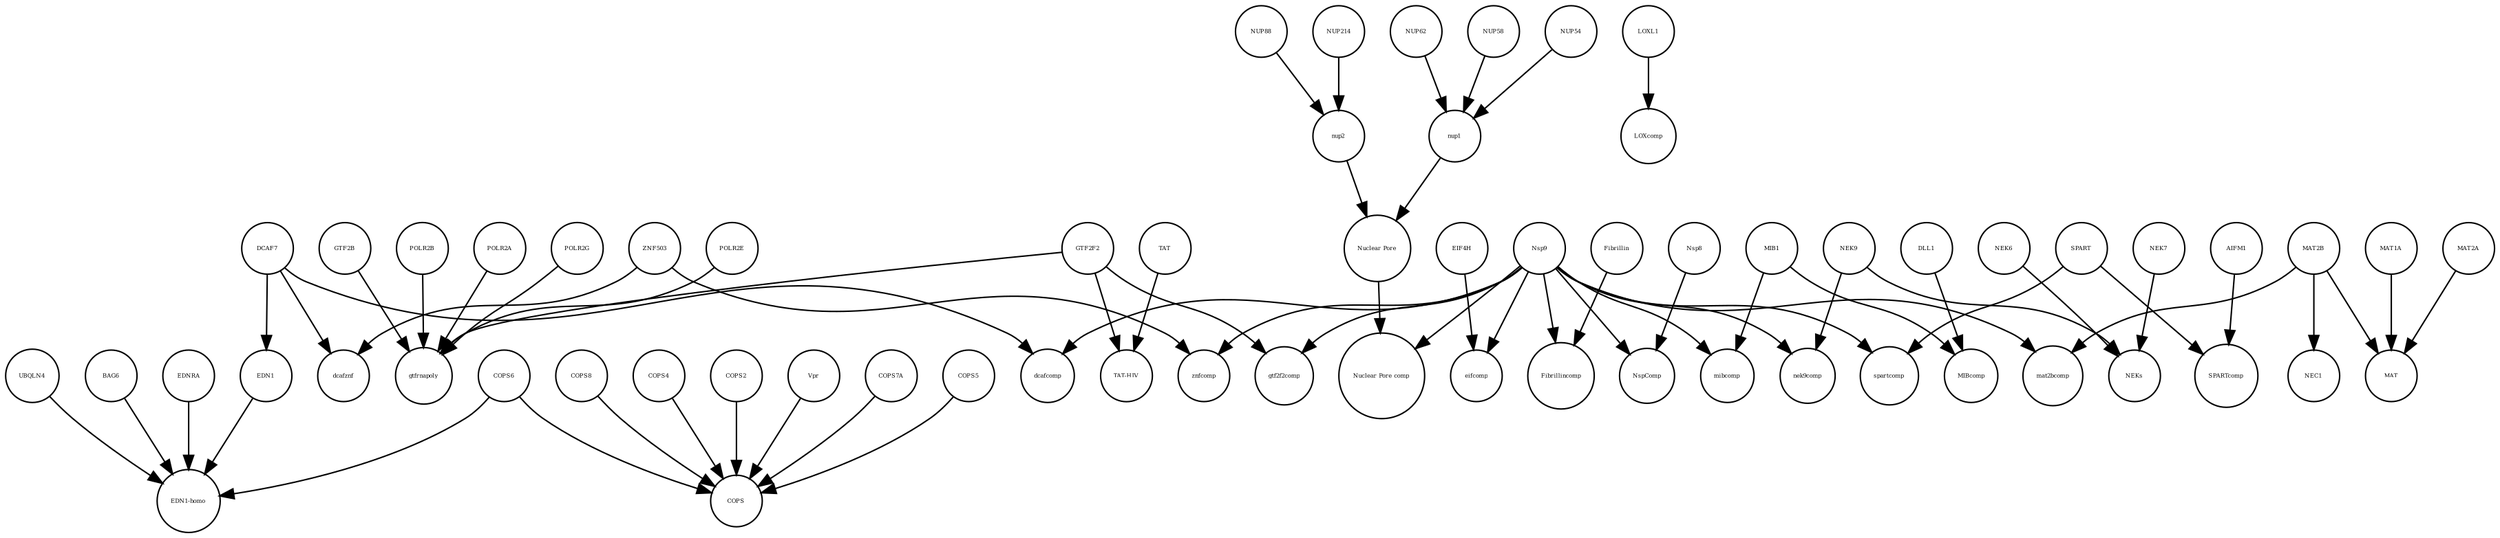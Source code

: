 strict digraph  {
"Nuclear Pore" [annotation="", bipartite=0, cls=complex, fontsize=4, label="Nuclear Pore", shape=circle];
MIBcomp [annotation="", bipartite=0, cls=complex, fontsize=4, label=MIBcomp, shape=circle];
nup2 [annotation="", bipartite=0, cls=complex, fontsize=4, label=nup2, shape=circle];
Nsp9 [annotation="urn_miriam_uniprot_P0DTD1|urn_miriam_ncbiprotein_YP_009725305", bipartite=0, cls=macromolecule, fontsize=4, label=Nsp9, shape=circle];
SPARTcomp [annotation="", bipartite=0, cls=complex, fontsize=4, label=SPARTcomp, shape=circle];
MAT1A [annotation="", bipartite=0, cls=macromolecule, fontsize=4, label=MAT1A, shape=circle];
ZNF503 [annotation=urn_miriam_uniprot_Q96F45, bipartite=0, cls=macromolecule, fontsize=4, label=ZNF503, shape=circle];
"EDN1-homo" [annotation="", bipartite=0, cls=complex, fontsize=4, label="EDN1-homo", shape=circle];
NUP88 [annotation="urn_miriam_uniprot_Q99567|urn_miriam_pubmed_30543681", bipartite=0, cls=macromolecule, fontsize=4, label=NUP88, shape=circle];
TAT [annotation="", bipartite=0, cls=macromolecule, fontsize=4, label=TAT, shape=circle];
COPS [annotation="", bipartite=0, cls=complex, fontsize=4, label=COPS, shape=circle];
DLL1 [annotation="", bipartite=0, cls=macromolecule, fontsize=4, label=DLL1, shape=circle];
gtfrnapoly [annotation="", bipartite=0, cls=complex, fontsize=4, label=gtfrnapoly, shape=circle];
COPS8 [annotation="", bipartite=0, cls=macromolecule, fontsize=4, label=COPS8, shape=circle];
NUP214 [annotation=urn_miriam_uniprot_P35658, bipartite=0, cls=macromolecule, fontsize=4, label=NUP214, shape=circle];
"TAT-HIV" [annotation="", bipartite=0, cls=complex, fontsize=4, label="TAT-HIV", shape=circle];
dcafcomp [annotation="", bipartite=0, cls=complex, fontsize=4, label=dcafcomp, shape=circle];
SPART [annotation=urn_miriam_uniprot_Q8N0X7, bipartite=0, cls=macromolecule, fontsize=4, label=SPART, shape=circle];
POLR2B [annotation="", bipartite=0, cls=macromolecule, fontsize=4, label=POLR2B, shape=circle];
COPS4 [annotation="", bipartite=0, cls=macromolecule, fontsize=4, label=COPS4, shape=circle];
LOXL1 [annotation="", bipartite=0, cls=macromolecule, fontsize=4, label=LOXL1, shape=circle];
BAG6 [annotation="", bipartite=0, cls=macromolecule, fontsize=4, label=BAG6, shape=circle];
eifcomp [annotation="", bipartite=0, cls=complex, fontsize=4, label=eifcomp, shape=circle];
gtf2f2comp [annotation="", bipartite=0, cls=complex, fontsize=4, label=gtf2f2comp, shape=circle];
NEKs [annotation="", bipartite=0, cls=complex, fontsize=4, label=NEKs, shape=circle];
Fibrillincomp [annotation="", bipartite=0, cls=complex, fontsize=4, label=Fibrillincomp, shape=circle];
COPS2 [annotation="", bipartite=0, cls=macromolecule, fontsize=4, label=COPS2, shape=circle];
GTF2B [annotation="", bipartite=0, cls=macromolecule, fontsize=4, label=GTF2B, shape=circle];
Vpr [annotation="", bipartite=0, cls=macromolecule, fontsize=4, label=Vpr, shape=circle];
EDNRA [annotation="", bipartite=0, cls=macromolecule, fontsize=4, label=EDNRA, shape=circle];
NUP58 [annotation=urn_miriam_uniprot_Q9BVL2, bipartite=0, cls=macromolecule, fontsize=4, label=NUP58, shape=circle];
MAT2B [annotation="urn_miriam_uniprot_Q9NZL9|urn_miriam_pubmed_10644686|urn_miriam_pubmed_23189196|urn_miriam_pubmed_25075345|urn_miriam_pubmed_23425511", bipartite=0, cls=macromolecule, fontsize=4, label=MAT2B, shape=circle];
mibcomp [annotation="", bipartite=0, cls=complex, fontsize=4, label=mibcomp, shape=circle];
COPS6 [annotation="", bipartite=0, cls=macromolecule, fontsize=4, label=COPS6, shape=circle];
UBQLN4 [annotation="", bipartite=0, cls=macromolecule, fontsize=4, label=UBQLN4, shape=circle];
NEC1 [annotation="", bipartite=0, cls=complex, fontsize=4, label=NEC1, shape=circle];
DCAF7 [annotation="urn_miriam_uniprot_P61962|urn_miriam_pubmed_16887337|urn_miriam_pubmed_16949367", bipartite=0, cls=macromolecule, fontsize=4, label=DCAF7, shape=circle];
EDN1 [annotation=urn_miriam_uniprot_P05305, bipartite=0, cls=macromolecule, fontsize=4, label=EDN1, shape=circle];
NUP54 [annotation=urn_miriam_uniprot_Q7Z3B4, bipartite=0, cls=macromolecule, fontsize=4, label=NUP54, shape=circle];
NEK9 [annotation=urn_miriam_uniprot_Q8TD19, bipartite=0, cls=macromolecule, fontsize=4, label=NEK9, shape=circle];
POLR2A [annotation=urn_miriam_uniprot_P30876, bipartite=0, cls=macromolecule, fontsize=4, label=POLR2A, shape=circle];
NUP62 [annotation=urn_miriam_uniprot_P37198, bipartite=0, cls=macromolecule, fontsize=4, label=NUP62, shape=circle];
COPS7A [annotation="", bipartite=0, cls=macromolecule, fontsize=4, label=COPS7A, shape=circle];
LOXcomp [annotation="", bipartite=0, cls=complex, fontsize=4, label=LOXcomp, shape=circle];
Nsp8 [annotation="urn_miriam_uniprot_P0DTD1|urn_miriam_ncbiprotein_YP_009725304", bipartite=0, cls=macromolecule, fontsize=4, label=Nsp8, shape=circle];
"Nuclear Pore comp" [annotation="", bipartite=0, cls=complex, fontsize=4, label="Nuclear Pore comp", shape=circle];
MAT2A [annotation="", bipartite=0, cls=macromolecule, fontsize=4, label=MAT2A, shape=circle];
znfcomp [annotation="", bipartite=0, cls=complex, fontsize=4, label=znfcomp, shape=circle];
nup1 [annotation="", bipartite=0, cls=complex, fontsize=4, label=nup1, shape=circle];
COPS5 [annotation="", bipartite=0, cls=macromolecule, fontsize=4, label=COPS5, shape=circle];
NspComp [annotation="", bipartite=0, cls=complex, fontsize=4, label=NspComp, shape=circle];
MAT [annotation="", bipartite=0, cls=complex, fontsize=4, label=MAT, shape=circle];
GTF2F2 [annotation="urn_miriam_uniprot_P13984|urn_miriam_pubmed_10428810", bipartite=0, cls=macromolecule, fontsize=4, label=GTF2F2, shape=circle];
nek9comp [annotation="", bipartite=0, cls=complex, fontsize=4, label=nek9comp, shape=circle];
NEK6 [annotation="", bipartite=0, cls=macromolecule, fontsize=4, label=NEK6, shape=circle];
POLR2E [annotation="", bipartite=0, cls=macromolecule, fontsize=4, label=POLR2E, shape=circle];
mat2bcomp [annotation="", bipartite=0, cls=complex, fontsize=4, label=mat2bcomp, shape=circle];
MIB1 [annotation="urn_miriam_uniprot_Q86YT6|urn_miriam_pubmed_24185901", bipartite=0, cls=macromolecule, fontsize=4, label=MIB1, shape=circle];
spartcomp [annotation="", bipartite=0, cls=complex, fontsize=4, label=spartcomp, shape=circle];
EIF4H [annotation="urn_miriam_uniprot_Q15056|urn_miriam_pubmed_10585411|urn_miriam_pubmed_11418588", bipartite=0, cls=macromolecule, fontsize=4, label=EIF4H, shape=circle];
AIFM1 [annotation="", bipartite=0, cls=macromolecule, fontsize=4, label=AIFM1, shape=circle];
NEK7 [annotation="", bipartite=0, cls=macromolecule, fontsize=4, label=NEK7, shape=circle];
Fibrillin [annotation="", bipartite=0, cls=complex, fontsize=4, label=Fibrillin, shape=circle];
POLR2G [annotation="", bipartite=0, cls=macromolecule, fontsize=4, label=POLR2G, shape=circle];
dcafznf [annotation="", bipartite=0, cls=complex, fontsize=4, label=dcafznf, shape=circle];
"Nuclear Pore" -> "Nuclear Pore comp"  [annotation="", interaction_type=production];
nup2 -> "Nuclear Pore"  [annotation="", interaction_type=production];
Nsp9 -> mibcomp  [annotation="", interaction_type=production];
Nsp9 -> gtf2f2comp  [annotation="", interaction_type=production];
Nsp9 -> spartcomp  [annotation="", interaction_type=production];
Nsp9 -> "Nuclear Pore comp"  [annotation="", interaction_type=production];
Nsp9 -> nek9comp  [annotation="", interaction_type=production];
Nsp9 -> mat2bcomp  [annotation="", interaction_type=production];
Nsp9 -> dcafcomp  [annotation="", interaction_type=production];
Nsp9 -> Fibrillincomp  [annotation="", interaction_type=production];
Nsp9 -> znfcomp  [annotation="", interaction_type=production];
Nsp9 -> eifcomp  [annotation="", interaction_type=production];
Nsp9 -> NspComp  [annotation="", interaction_type=production];
MAT1A -> MAT  [annotation="", interaction_type=production];
ZNF503 -> dcafznf  [annotation="", interaction_type=production];
ZNF503 -> znfcomp  [annotation="", interaction_type=production];
NUP88 -> nup2  [annotation="", interaction_type=production];
TAT -> "TAT-HIV"  [annotation="", interaction_type=production];
DLL1 -> MIBcomp  [annotation="", interaction_type=production];
COPS8 -> COPS  [annotation="", interaction_type=production];
NUP214 -> nup2  [annotation="", interaction_type=production];
SPART -> SPARTcomp  [annotation="", interaction_type=production];
SPART -> spartcomp  [annotation="", interaction_type=production];
POLR2B -> gtfrnapoly  [annotation="", interaction_type=production];
COPS4 -> COPS  [annotation="", interaction_type=production];
LOXL1 -> LOXcomp  [annotation="", interaction_type=production];
BAG6 -> "EDN1-homo"  [annotation="", interaction_type=production];
COPS2 -> COPS  [annotation="", interaction_type=production];
GTF2B -> gtfrnapoly  [annotation="", interaction_type=production];
Vpr -> COPS  [annotation="", interaction_type=production];
EDNRA -> "EDN1-homo"  [annotation="", interaction_type=production];
NUP58 -> nup1  [annotation="", interaction_type=production];
MAT2B -> mat2bcomp  [annotation="", interaction_type=production];
MAT2B -> MAT  [annotation="", interaction_type=production];
MAT2B -> NEC1  [annotation="", interaction_type=production];
COPS6 -> COPS  [annotation="", interaction_type=production];
COPS6 -> "EDN1-homo"  [annotation="", interaction_type=production];
UBQLN4 -> "EDN1-homo"  [annotation="", interaction_type=production];
DCAF7 -> EDN1  [annotation=urn_miriam_pubmed_27880803, interaction_type=catalysis];
DCAF7 -> dcafznf  [annotation="", interaction_type=production];
DCAF7 -> dcafcomp  [annotation="", interaction_type=production];
EDN1 -> "EDN1-homo"  [annotation="", interaction_type=production];
NUP54 -> nup1  [annotation="", interaction_type=production];
NEK9 -> NEKs  [annotation="", interaction_type=production];
NEK9 -> nek9comp  [annotation="", interaction_type=production];
POLR2A -> gtfrnapoly  [annotation="", interaction_type=production];
NUP62 -> nup1  [annotation="", interaction_type=production];
COPS7A -> COPS  [annotation="", interaction_type=production];
Nsp8 -> NspComp  [annotation="", interaction_type=production];
MAT2A -> MAT  [annotation="", interaction_type=production];
nup1 -> "Nuclear Pore"  [annotation="", interaction_type=production];
COPS5 -> COPS  [annotation="", interaction_type=production];
GTF2F2 -> gtf2f2comp  [annotation="", interaction_type=production];
GTF2F2 -> gtfrnapoly  [annotation="", interaction_type=production];
GTF2F2 -> "TAT-HIV"  [annotation="", interaction_type=production];
NEK6 -> NEKs  [annotation="", interaction_type=production];
POLR2E -> gtfrnapoly  [annotation="", interaction_type=production];
MIB1 -> mibcomp  [annotation="", interaction_type=production];
MIB1 -> MIBcomp  [annotation="", interaction_type=production];
EIF4H -> eifcomp  [annotation="", interaction_type=production];
AIFM1 -> SPARTcomp  [annotation="", interaction_type=production];
NEK7 -> NEKs  [annotation="", interaction_type=production];
Fibrillin -> Fibrillincomp  [annotation="", interaction_type=production];
POLR2G -> gtfrnapoly  [annotation="", interaction_type=production];
}
